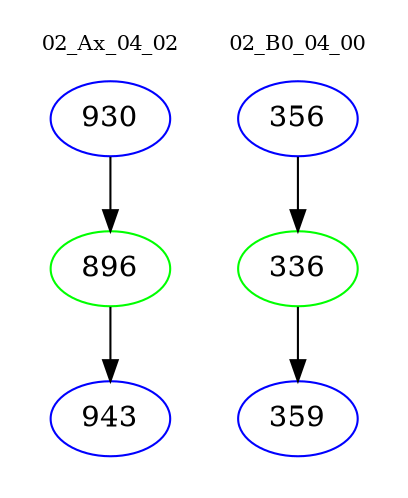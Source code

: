 digraph{
subgraph cluster_0 {
color = white
label = "02_Ax_04_02";
fontsize=10;
T0_930 [label="930", color="blue"]
T0_930 -> T0_896 [color="black"]
T0_896 [label="896", color="green"]
T0_896 -> T0_943 [color="black"]
T0_943 [label="943", color="blue"]
}
subgraph cluster_1 {
color = white
label = "02_B0_04_00";
fontsize=10;
T1_356 [label="356", color="blue"]
T1_356 -> T1_336 [color="black"]
T1_336 [label="336", color="green"]
T1_336 -> T1_359 [color="black"]
T1_359 [label="359", color="blue"]
}
}
